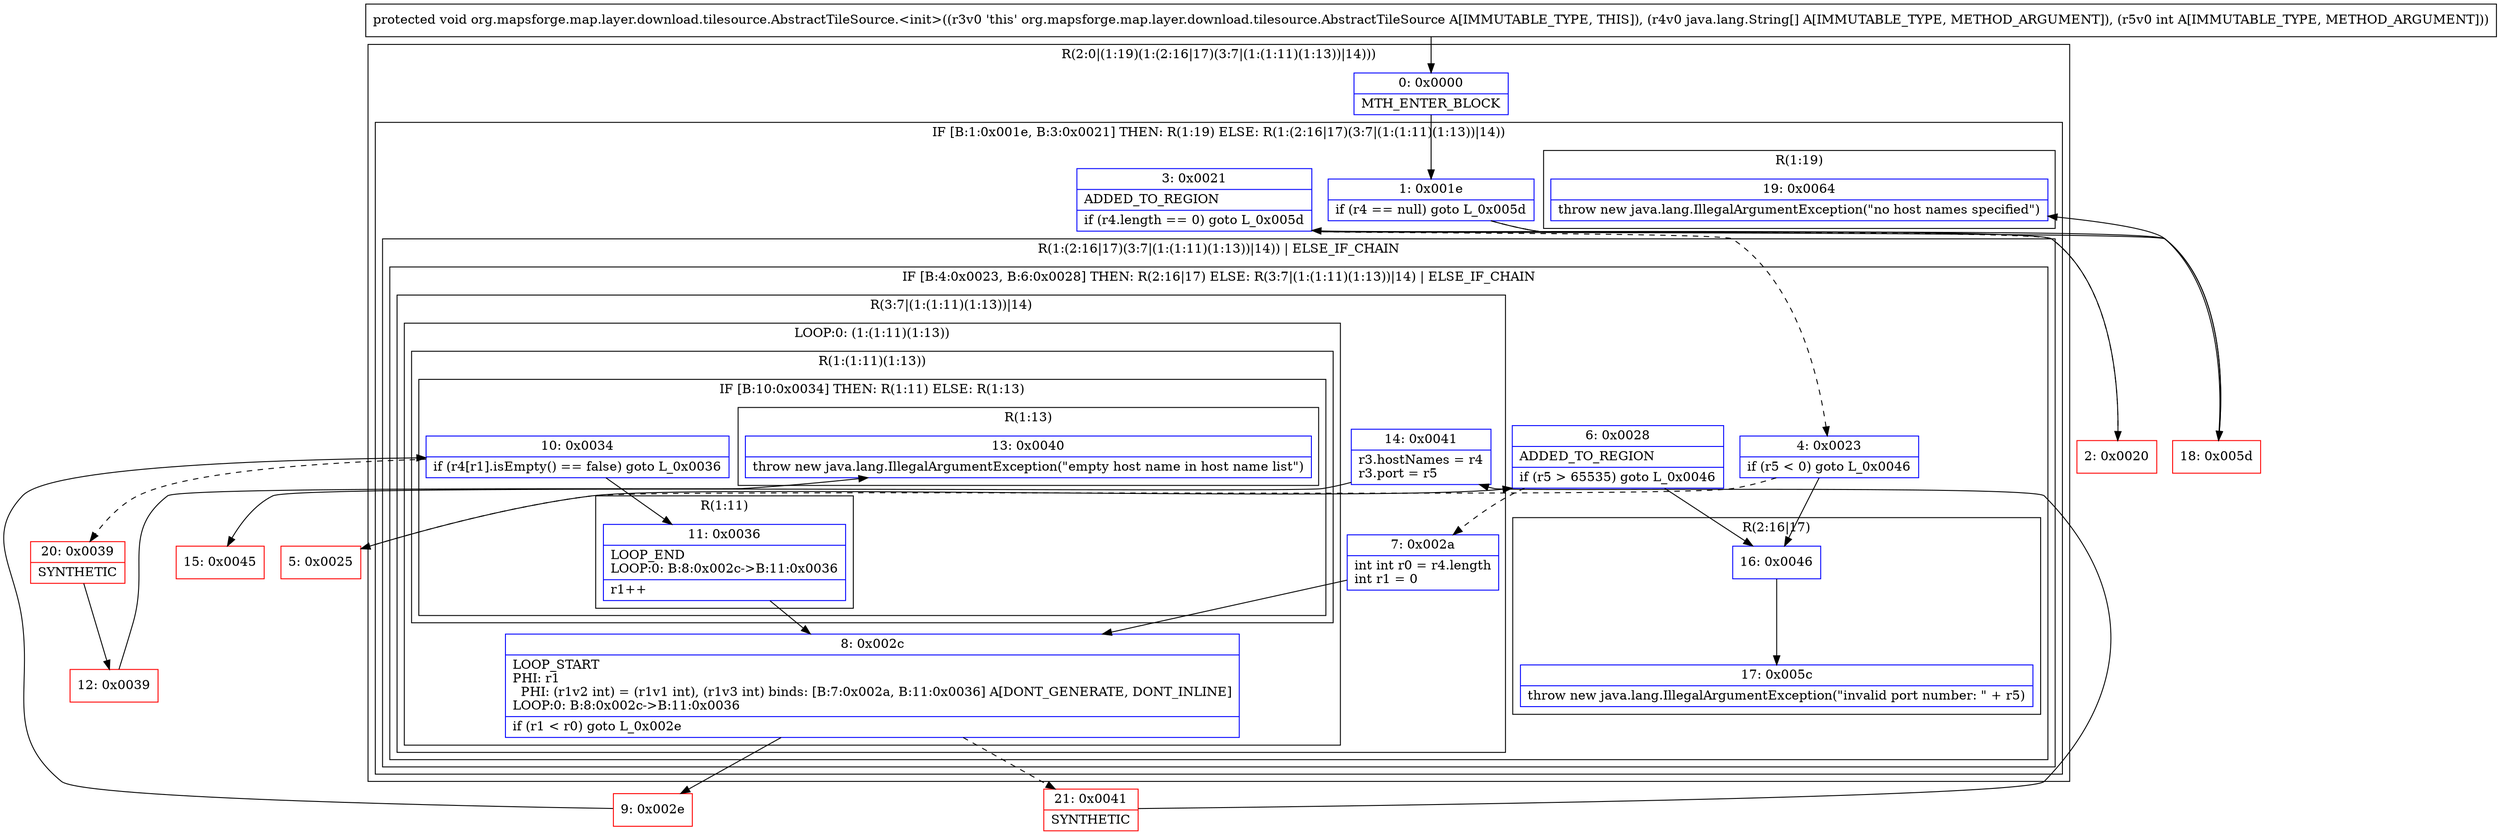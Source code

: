 digraph "CFG fororg.mapsforge.map.layer.download.tilesource.AbstractTileSource.\<init\>([Ljava\/lang\/String;I)V" {
subgraph cluster_Region_2059175217 {
label = "R(2:0|(1:19)(1:(2:16|17)(3:7|(1:(1:11)(1:13))|14)))";
node [shape=record,color=blue];
Node_0 [shape=record,label="{0\:\ 0x0000|MTH_ENTER_BLOCK\l}"];
subgraph cluster_IfRegion_973606029 {
label = "IF [B:1:0x001e, B:3:0x0021] THEN: R(1:19) ELSE: R(1:(2:16|17)(3:7|(1:(1:11)(1:13))|14))";
node [shape=record,color=blue];
Node_1 [shape=record,label="{1\:\ 0x001e|if (r4 == null) goto L_0x005d\l}"];
Node_3 [shape=record,label="{3\:\ 0x0021|ADDED_TO_REGION\l|if (r4.length == 0) goto L_0x005d\l}"];
subgraph cluster_Region_2117145876 {
label = "R(1:19)";
node [shape=record,color=blue];
Node_19 [shape=record,label="{19\:\ 0x0064|throw new java.lang.IllegalArgumentException(\"no host names specified\")\l}"];
}
subgraph cluster_Region_371719213 {
label = "R(1:(2:16|17)(3:7|(1:(1:11)(1:13))|14)) | ELSE_IF_CHAIN\l";
node [shape=record,color=blue];
subgraph cluster_IfRegion_137127637 {
label = "IF [B:4:0x0023, B:6:0x0028] THEN: R(2:16|17) ELSE: R(3:7|(1:(1:11)(1:13))|14) | ELSE_IF_CHAIN\l";
node [shape=record,color=blue];
Node_4 [shape=record,label="{4\:\ 0x0023|if (r5 \< 0) goto L_0x0046\l}"];
Node_6 [shape=record,label="{6\:\ 0x0028|ADDED_TO_REGION\l|if (r5 \> 65535) goto L_0x0046\l}"];
subgraph cluster_Region_1916436281 {
label = "R(2:16|17)";
node [shape=record,color=blue];
Node_16 [shape=record,label="{16\:\ 0x0046}"];
Node_17 [shape=record,label="{17\:\ 0x005c|throw new java.lang.IllegalArgumentException(\"invalid port number: \" + r5)\l}"];
}
subgraph cluster_Region_489266207 {
label = "R(3:7|(1:(1:11)(1:13))|14)";
node [shape=record,color=blue];
Node_7 [shape=record,label="{7\:\ 0x002a|int int r0 = r4.length\lint r1 = 0\l}"];
subgraph cluster_LoopRegion_1411963611 {
label = "LOOP:0: (1:(1:11)(1:13))";
node [shape=record,color=blue];
Node_8 [shape=record,label="{8\:\ 0x002c|LOOP_START\lPHI: r1 \l  PHI: (r1v2 int) = (r1v1 int), (r1v3 int) binds: [B:7:0x002a, B:11:0x0036] A[DONT_GENERATE, DONT_INLINE]\lLOOP:0: B:8:0x002c\-\>B:11:0x0036\l|if (r1 \< r0) goto L_0x002e\l}"];
subgraph cluster_Region_81087967 {
label = "R(1:(1:11)(1:13))";
node [shape=record,color=blue];
subgraph cluster_IfRegion_1566076535 {
label = "IF [B:10:0x0034] THEN: R(1:11) ELSE: R(1:13)";
node [shape=record,color=blue];
Node_10 [shape=record,label="{10\:\ 0x0034|if (r4[r1].isEmpty() == false) goto L_0x0036\l}"];
subgraph cluster_Region_668152132 {
label = "R(1:11)";
node [shape=record,color=blue];
Node_11 [shape=record,label="{11\:\ 0x0036|LOOP_END\lLOOP:0: B:8:0x002c\-\>B:11:0x0036\l|r1++\l}"];
}
subgraph cluster_Region_758779900 {
label = "R(1:13)";
node [shape=record,color=blue];
Node_13 [shape=record,label="{13\:\ 0x0040|throw new java.lang.IllegalArgumentException(\"empty host name in host name list\")\l}"];
}
}
}
}
Node_14 [shape=record,label="{14\:\ 0x0041|r3.hostNames = r4\lr3.port = r5\l}"];
}
}
}
}
}
Node_2 [shape=record,color=red,label="{2\:\ 0x0020}"];
Node_5 [shape=record,color=red,label="{5\:\ 0x0025}"];
Node_9 [shape=record,color=red,label="{9\:\ 0x002e}"];
Node_12 [shape=record,color=red,label="{12\:\ 0x0039}"];
Node_15 [shape=record,color=red,label="{15\:\ 0x0045}"];
Node_18 [shape=record,color=red,label="{18\:\ 0x005d}"];
Node_20 [shape=record,color=red,label="{20\:\ 0x0039|SYNTHETIC\l}"];
Node_21 [shape=record,color=red,label="{21\:\ 0x0041|SYNTHETIC\l}"];
MethodNode[shape=record,label="{protected void org.mapsforge.map.layer.download.tilesource.AbstractTileSource.\<init\>((r3v0 'this' org.mapsforge.map.layer.download.tilesource.AbstractTileSource A[IMMUTABLE_TYPE, THIS]), (r4v0 java.lang.String[] A[IMMUTABLE_TYPE, METHOD_ARGUMENT]), (r5v0 int A[IMMUTABLE_TYPE, METHOD_ARGUMENT])) }"];
MethodNode -> Node_0;
Node_0 -> Node_1;
Node_1 -> Node_2[style=dashed];
Node_1 -> Node_18;
Node_3 -> Node_4[style=dashed];
Node_3 -> Node_18;
Node_4 -> Node_5[style=dashed];
Node_4 -> Node_16;
Node_6 -> Node_7[style=dashed];
Node_6 -> Node_16;
Node_16 -> Node_17;
Node_7 -> Node_8;
Node_8 -> Node_9;
Node_8 -> Node_21[style=dashed];
Node_10 -> Node_11;
Node_10 -> Node_20[style=dashed];
Node_11 -> Node_8;
Node_14 -> Node_15;
Node_2 -> Node_3;
Node_5 -> Node_6;
Node_9 -> Node_10;
Node_12 -> Node_13;
Node_18 -> Node_19;
Node_20 -> Node_12;
Node_21 -> Node_14;
}

